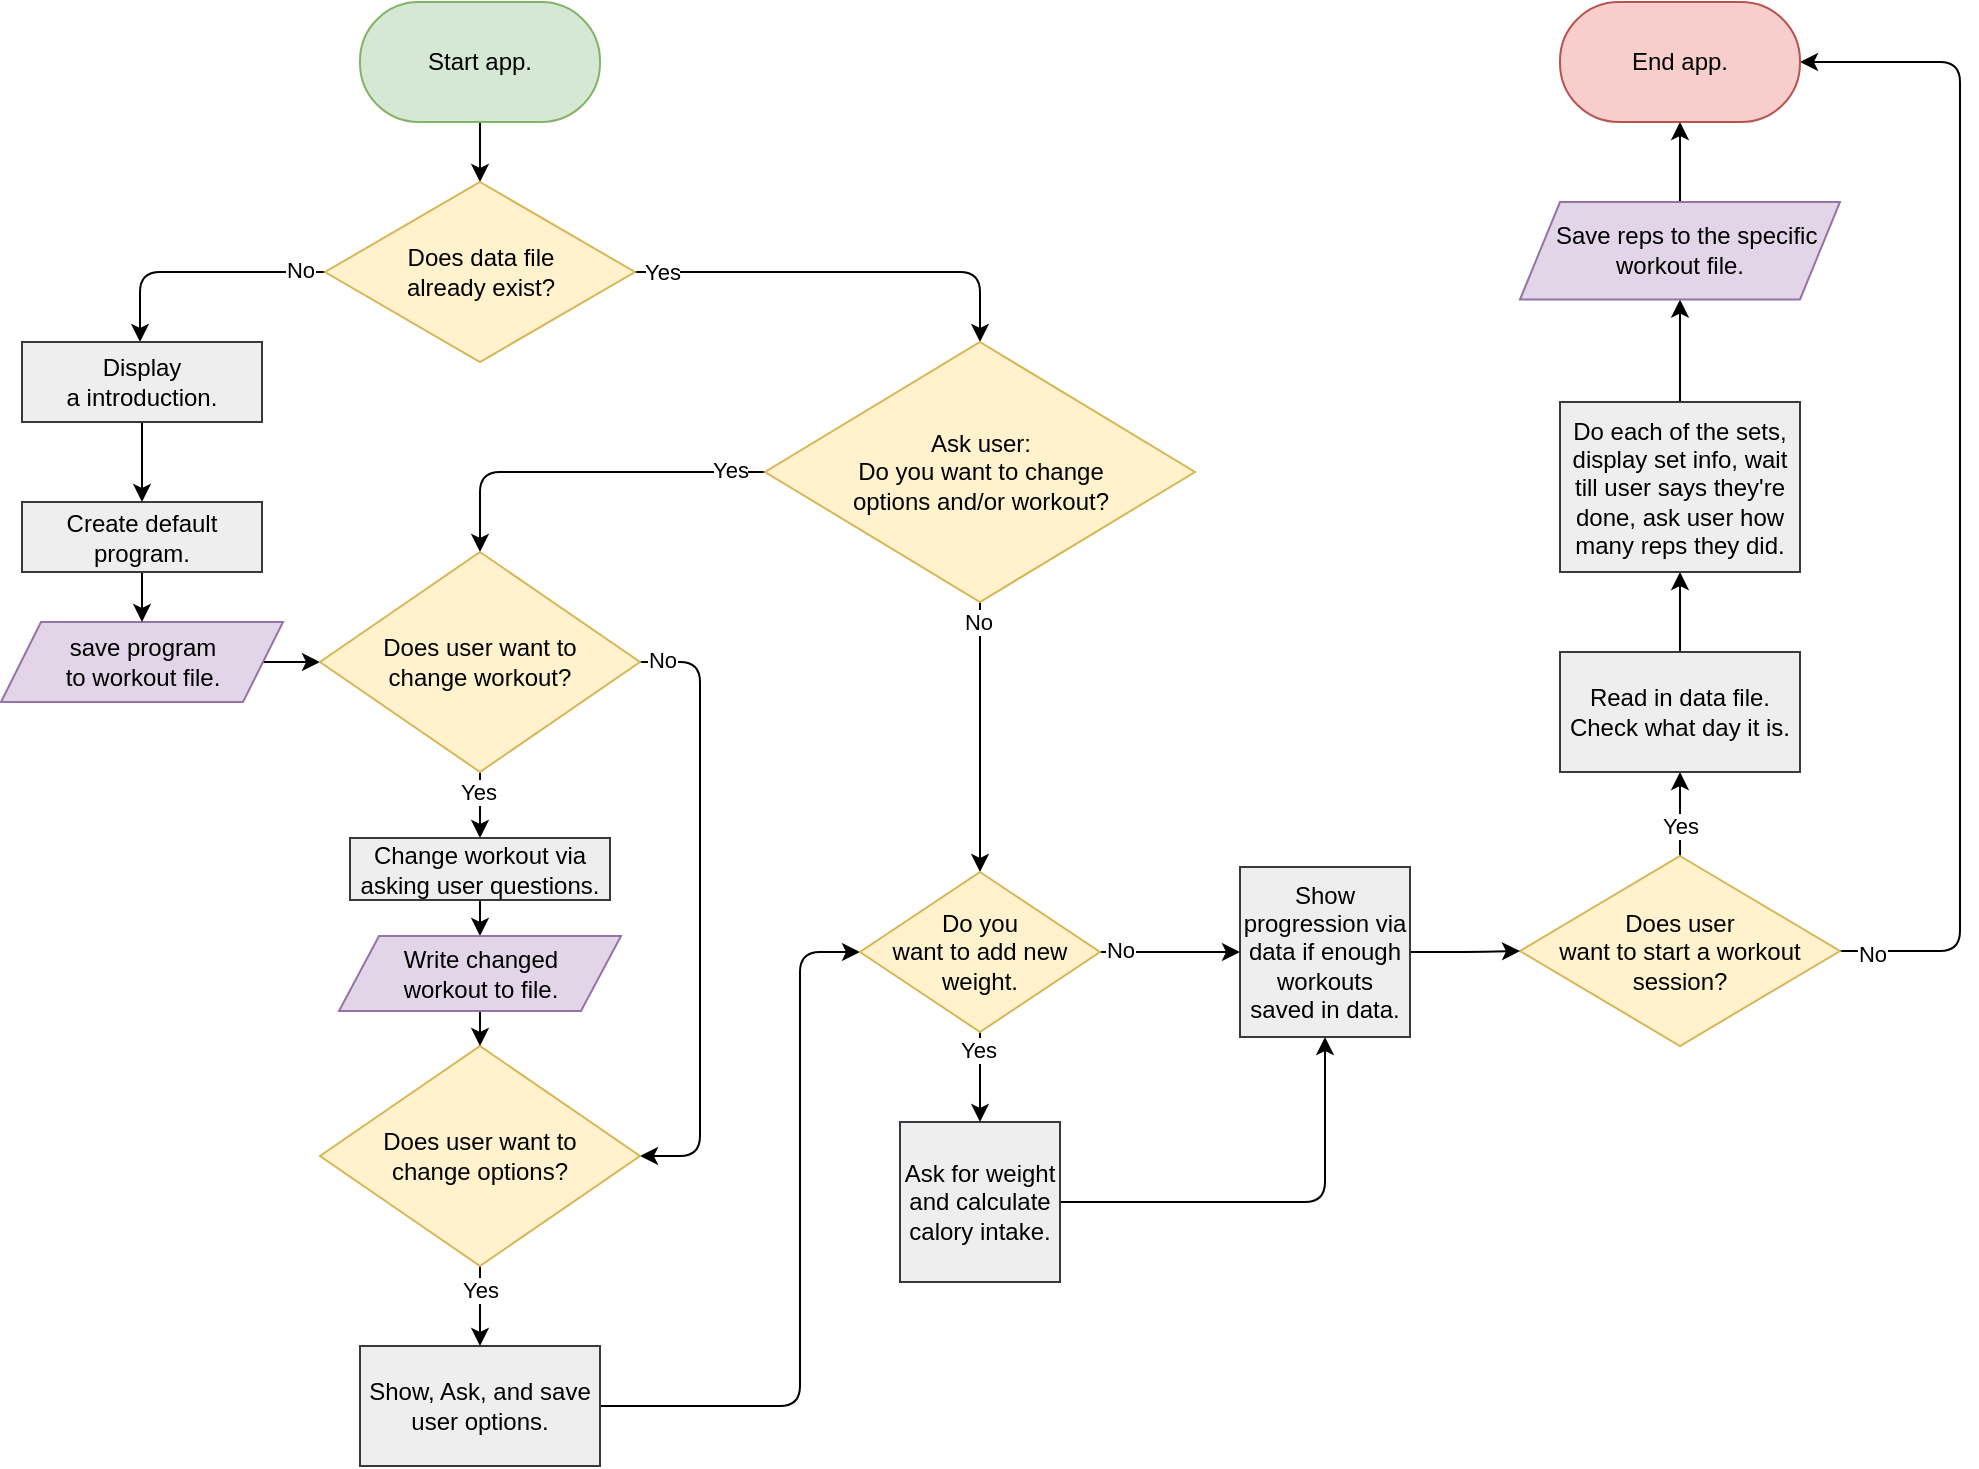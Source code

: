 <mxfile>
    <diagram id="Gj91PurLYx6kdeHO8avD" name="Page-1">
        <mxGraphModel dx="796" dy="762" grid="1" gridSize="10" guides="1" tooltips="1" connect="1" arrows="1" fold="1" page="1" pageScale="1" pageWidth="827" pageHeight="1169" background="#ffffff" math="0" shadow="0">
            <root>
                <mxCell id="0"/>
                <mxCell id="1" parent="0"/>
                <mxCell id="17" value="" style="edgeStyle=orthogonalEdgeStyle;html=1;" edge="1" parent="1" source="10" target="11">
                    <mxGeometry relative="1" as="geometry"/>
                </mxCell>
                <mxCell id="10" value="Start app." style="rounded=1;whiteSpace=wrap;html=1;arcSize=49;fillColor=#d5e8d4;strokeColor=#82b366;" vertex="1" parent="1">
                    <mxGeometry x="520" y="40" width="120" height="60" as="geometry"/>
                </mxCell>
                <mxCell id="13" value="" style="edgeStyle=orthogonalEdgeStyle;html=1;" edge="1" parent="1" source="11" target="12">
                    <mxGeometry relative="1" as="geometry">
                        <Array as="points">
                            <mxPoint x="410" y="175"/>
                        </Array>
                    </mxGeometry>
                </mxCell>
                <mxCell id="23" value="No" style="edgeLabel;html=1;align=center;verticalAlign=middle;resizable=0;points=[];" vertex="1" connectable="0" parent="13">
                    <mxGeometry x="-0.706" y="-3" relative="1" as="geometry">
                        <mxPoint x="6" y="2" as="offset"/>
                    </mxGeometry>
                </mxCell>
                <mxCell id="15" value="" style="edgeStyle=orthogonalEdgeStyle;html=1;" edge="1" parent="1" source="11" target="18">
                    <mxGeometry relative="1" as="geometry">
                        <mxPoint x="740" y="230" as="targetPoint"/>
                        <Array as="points">
                            <mxPoint x="830" y="175"/>
                        </Array>
                    </mxGeometry>
                </mxCell>
                <mxCell id="25" value="Yes" style="edgeLabel;html=1;align=center;verticalAlign=middle;resizable=0;points=[];" vertex="1" connectable="0" parent="15">
                    <mxGeometry x="-0.822" y="3" relative="1" as="geometry">
                        <mxPoint x="-5" y="3" as="offset"/>
                    </mxGeometry>
                </mxCell>
                <mxCell id="11" value="Does data file &lt;br&gt;already exist?" style="rhombus;whiteSpace=wrap;html=1;fillColor=#fff2cc;strokeColor=#d6b656;" vertex="1" parent="1">
                    <mxGeometry x="502.5" y="130" width="155" height="90" as="geometry"/>
                </mxCell>
                <mxCell id="27" value="" style="edgeStyle=orthogonalEdgeStyle;html=1;" edge="1" parent="1" source="12" target="101">
                    <mxGeometry relative="1" as="geometry">
                        <Array as="points"/>
                    </mxGeometry>
                </mxCell>
                <mxCell id="12" value="Display&lt;br&gt;a introduction." style="rounded=0;whiteSpace=wrap;html=1;fillColor=#eeeeee;strokeColor=#36393d;" vertex="1" parent="1">
                    <mxGeometry x="351" y="210" width="120" height="40" as="geometry"/>
                </mxCell>
                <mxCell id="28" style="edgeStyle=orthogonalEdgeStyle;html=1;" edge="1" parent="1" source="18" target="33">
                    <mxGeometry relative="1" as="geometry">
                        <mxPoint x="580" y="330" as="targetPoint"/>
                        <Array as="points">
                            <mxPoint x="580" y="275"/>
                        </Array>
                    </mxGeometry>
                </mxCell>
                <mxCell id="51" value="Yes" style="edgeLabel;html=1;align=center;verticalAlign=middle;resizable=0;points=[];" vertex="1" connectable="0" parent="28">
                    <mxGeometry x="-0.667" relative="1" as="geometry">
                        <mxPoint x="13" y="-1" as="offset"/>
                    </mxGeometry>
                </mxCell>
                <mxCell id="50" style="edgeStyle=orthogonalEdgeStyle;html=1;" edge="1" parent="1" source="18" target="59">
                    <mxGeometry relative="1" as="geometry">
                        <Array as="points"/>
                    </mxGeometry>
                </mxCell>
                <mxCell id="52" value="No" style="edgeLabel;html=1;align=center;verticalAlign=middle;resizable=0;points=[];" vertex="1" connectable="0" parent="50">
                    <mxGeometry x="-0.839" y="-1" relative="1" as="geometry">
                        <mxPoint y="-1" as="offset"/>
                    </mxGeometry>
                </mxCell>
                <mxCell id="18" value="Ask user:&lt;br&gt;Do you want to change&lt;br&gt;options and/or workout?" style="rhombus;whiteSpace=wrap;html=1;fillColor=#fff2cc;strokeColor=#d6b656;" vertex="1" parent="1">
                    <mxGeometry x="722.5" y="210" width="215" height="130" as="geometry"/>
                </mxCell>
                <mxCell id="64" style="edgeStyle=orthogonalEdgeStyle;html=1;entryX=0;entryY=0.5;entryDx=0;entryDy=0;" edge="1" parent="1" source="26" target="59">
                    <mxGeometry relative="1" as="geometry">
                        <Array as="points">
                            <mxPoint x="740" y="742"/>
                            <mxPoint x="740" y="515"/>
                        </Array>
                    </mxGeometry>
                </mxCell>
                <mxCell id="26" value="Show, Ask, and save user options." style="whiteSpace=wrap;html=1;rounded=0;fillColor=#eeeeee;strokeColor=#36393d;" vertex="1" parent="1">
                    <mxGeometry x="520" y="712" width="120" height="60" as="geometry"/>
                </mxCell>
                <mxCell id="34" value="" style="edgeStyle=orthogonalEdgeStyle;html=1;" edge="1" parent="1" source="94" target="33">
                    <mxGeometry relative="1" as="geometry"/>
                </mxCell>
                <mxCell id="36" style="edgeStyle=orthogonalEdgeStyle;html=1;" edge="1" parent="1" source="33" target="35">
                    <mxGeometry relative="1" as="geometry"/>
                </mxCell>
                <mxCell id="37" value="Yes" style="edgeLabel;html=1;align=center;verticalAlign=middle;resizable=0;points=[];" vertex="1" connectable="0" parent="36">
                    <mxGeometry x="-0.747" y="2" relative="1" as="geometry">
                        <mxPoint x="-3" y="6" as="offset"/>
                    </mxGeometry>
                </mxCell>
                <mxCell id="41" style="edgeStyle=orthogonalEdgeStyle;html=1;entryX=1;entryY=0.5;entryDx=0;entryDy=0;" edge="1" parent="1" source="33" target="39">
                    <mxGeometry relative="1" as="geometry">
                        <Array as="points">
                            <mxPoint x="690" y="370"/>
                            <mxPoint x="690" y="617"/>
                        </Array>
                    </mxGeometry>
                </mxCell>
                <mxCell id="43" value="No" style="edgeLabel;html=1;align=center;verticalAlign=middle;resizable=0;points=[];" vertex="1" connectable="0" parent="41">
                    <mxGeometry x="-0.804" relative="1" as="geometry">
                        <mxPoint x="-19" y="-1" as="offset"/>
                    </mxGeometry>
                </mxCell>
                <mxCell id="33" value="Does user want to&lt;br&gt;change workout?" style="rhombus;whiteSpace=wrap;html=1;rounded=0;fillColor=#fff2cc;strokeColor=#d6b656;" vertex="1" parent="1">
                    <mxGeometry x="500" y="315" width="160" height="110" as="geometry"/>
                </mxCell>
                <mxCell id="98" value="" style="edgeStyle=orthogonalEdgeStyle;html=1;" edge="1" parent="1" source="35" target="97">
                    <mxGeometry relative="1" as="geometry"/>
                </mxCell>
                <mxCell id="35" value="Change workout via asking user questions." style="rounded=0;whiteSpace=wrap;html=1;fillColor=#eeeeee;strokeColor=#36393d;" vertex="1" parent="1">
                    <mxGeometry x="515" y="458" width="130" height="31" as="geometry"/>
                </mxCell>
                <mxCell id="45" value="" style="edgeStyle=orthogonalEdgeStyle;html=1;" edge="1" parent="1" source="39" target="26">
                    <mxGeometry relative="1" as="geometry"/>
                </mxCell>
                <mxCell id="46" value="Yes" style="edgeLabel;html=1;align=center;verticalAlign=middle;resizable=0;points=[];" vertex="1" connectable="0" parent="45">
                    <mxGeometry x="-0.389" relative="1" as="geometry">
                        <mxPoint as="offset"/>
                    </mxGeometry>
                </mxCell>
                <mxCell id="39" value="Does user want to&lt;br&gt;change options?" style="rhombus;whiteSpace=wrap;html=1;rounded=0;fillColor=#fff2cc;strokeColor=#d6b656;" vertex="1" parent="1">
                    <mxGeometry x="500" y="562" width="160" height="110" as="geometry"/>
                </mxCell>
                <mxCell id="69" style="edgeStyle=orthogonalEdgeStyle;html=1;" edge="1" parent="1" source="55" target="77">
                    <mxGeometry relative="1" as="geometry">
                        <mxPoint x="940" y="640" as="targetPoint"/>
                    </mxGeometry>
                </mxCell>
                <mxCell id="55" value="Ask for weight and calculate calory intake." style="whiteSpace=wrap;html=1;aspect=fixed;fillColor=#eeeeee;strokeColor=#36393d;" vertex="1" parent="1">
                    <mxGeometry x="790" y="600" width="80" height="80" as="geometry"/>
                </mxCell>
                <mxCell id="61" style="edgeStyle=orthogonalEdgeStyle;html=1;" edge="1" parent="1" source="59" target="55">
                    <mxGeometry relative="1" as="geometry"/>
                </mxCell>
                <mxCell id="62" value="Yes" style="edgeLabel;html=1;align=center;verticalAlign=middle;resizable=0;points=[];" vertex="1" connectable="0" parent="61">
                    <mxGeometry x="-0.841" y="4" relative="1" as="geometry">
                        <mxPoint x="-5" y="5" as="offset"/>
                    </mxGeometry>
                </mxCell>
                <mxCell id="66" style="edgeStyle=orthogonalEdgeStyle;html=1;" edge="1" parent="1" source="59" target="77">
                    <mxGeometry relative="1" as="geometry">
                        <mxPoint x="1000" y="600" as="targetPoint"/>
                    </mxGeometry>
                </mxCell>
                <mxCell id="81" value="No" style="edgeLabel;html=1;align=center;verticalAlign=middle;resizable=0;points=[];" vertex="1" connectable="0" parent="66">
                    <mxGeometry x="-0.836" y="1" relative="1" as="geometry">
                        <mxPoint x="4" as="offset"/>
                    </mxGeometry>
                </mxCell>
                <mxCell id="59" value="Do you&lt;br&gt;want to add new weight." style="rhombus;whiteSpace=wrap;html=1;fillColor=#fff2cc;strokeColor=#d6b656;" vertex="1" parent="1">
                    <mxGeometry x="770" y="475" width="120" height="80" as="geometry"/>
                </mxCell>
                <mxCell id="73" value="" style="edgeStyle=orthogonalEdgeStyle;html=1;" edge="1" parent="1" source="70" target="87">
                    <mxGeometry relative="1" as="geometry">
                        <mxPoint x="1000" y="785" as="targetPoint"/>
                    </mxGeometry>
                </mxCell>
                <mxCell id="76" value="Yes" style="edgeLabel;html=1;align=center;verticalAlign=middle;resizable=0;points=[];" vertex="1" connectable="0" parent="73">
                    <mxGeometry x="-0.751" y="1" relative="1" as="geometry">
                        <mxPoint x="1" y="-10" as="offset"/>
                    </mxGeometry>
                </mxCell>
                <mxCell id="85" style="edgeStyle=orthogonalEdgeStyle;html=1;entryX=1;entryY=0.5;entryDx=0;entryDy=0;" edge="1" parent="1" source="70" target="75">
                    <mxGeometry relative="1" as="geometry">
                        <Array as="points">
                            <mxPoint x="1320" y="515"/>
                            <mxPoint x="1320" y="70"/>
                        </Array>
                    </mxGeometry>
                </mxCell>
                <mxCell id="86" value="No" style="edgeLabel;html=1;align=center;verticalAlign=middle;resizable=0;points=[];" vertex="1" connectable="0" parent="85">
                    <mxGeometry x="-0.946" y="-3" relative="1" as="geometry">
                        <mxPoint y="-2" as="offset"/>
                    </mxGeometry>
                </mxCell>
                <mxCell id="70" value="Does user&lt;br&gt;want to start a workout session?" style="rhombus;whiteSpace=wrap;html=1;fillColor=#fff2cc;strokeColor=#d6b656;" vertex="1" parent="1">
                    <mxGeometry x="1100" y="467" width="160" height="95" as="geometry"/>
                </mxCell>
                <mxCell id="75" value="End app." style="rounded=1;whiteSpace=wrap;html=1;arcSize=49;fillColor=#f8cecc;strokeColor=#b85450;" vertex="1" parent="1">
                    <mxGeometry x="1120" y="40" width="120" height="60" as="geometry"/>
                </mxCell>
                <mxCell id="80" value="" style="edgeStyle=orthogonalEdgeStyle;html=1;" edge="1" parent="1" source="77" target="70">
                    <mxGeometry relative="1" as="geometry"/>
                </mxCell>
                <mxCell id="77" value="Show progression via data if enough workouts saved in data." style="whiteSpace=wrap;html=1;aspect=fixed;fillColor=#eeeeee;strokeColor=#36393d;" vertex="1" parent="1">
                    <mxGeometry x="960" y="472.5" width="85" height="85" as="geometry"/>
                </mxCell>
                <mxCell id="90" value="" style="edgeStyle=orthogonalEdgeStyle;html=1;" edge="1" parent="1" source="87" target="89">
                    <mxGeometry relative="1" as="geometry"/>
                </mxCell>
                <mxCell id="87" value="Read in data file.&lt;br&gt;Check what day it is." style="rounded=0;whiteSpace=wrap;html=1;fillColor=#eeeeee;strokeColor=#36393d;" vertex="1" parent="1">
                    <mxGeometry x="1120" y="365" width="120" height="60" as="geometry"/>
                </mxCell>
                <mxCell id="92" style="edgeStyle=orthogonalEdgeStyle;html=1;" edge="1" parent="1" source="89" target="103">
                    <mxGeometry relative="1" as="geometry">
                        <mxPoint x="1181" y="190" as="targetPoint"/>
                    </mxGeometry>
                </mxCell>
                <mxCell id="89" value="Do each of the sets, display set info, wait till user says they're done, ask user how many reps they did." style="whiteSpace=wrap;html=1;rounded=0;fillColor=#eeeeee;strokeColor=#36393d;" vertex="1" parent="1">
                    <mxGeometry x="1120" y="240" width="120" height="85" as="geometry"/>
                </mxCell>
                <mxCell id="93" style="edgeStyle=orthogonalEdgeStyle;html=1;" edge="1" parent="1" source="103" target="75">
                    <mxGeometry relative="1" as="geometry">
                        <mxPoint x="1181" y="130" as="sourcePoint"/>
                    </mxGeometry>
                </mxCell>
                <mxCell id="94" value="save program&lt;br&gt;to workout file." style="shape=parallelogram;perimeter=parallelogramPerimeter;whiteSpace=wrap;html=1;fixedSize=1;fillColor=#e1d5e7;strokeColor=#9673a6;" vertex="1" parent="1">
                    <mxGeometry x="340.5" y="350" width="141" height="40" as="geometry"/>
                </mxCell>
                <mxCell id="99" value="" style="edgeStyle=orthogonalEdgeStyle;html=1;" edge="1" parent="1" source="97" target="39">
                    <mxGeometry relative="1" as="geometry"/>
                </mxCell>
                <mxCell id="97" value="Write changed &lt;br&gt;workout to file." style="shape=parallelogram;perimeter=parallelogramPerimeter;whiteSpace=wrap;html=1;fixedSize=1;fillColor=#e1d5e7;strokeColor=#9673a6;" vertex="1" parent="1">
                    <mxGeometry x="509.5" y="507" width="141" height="37.5" as="geometry"/>
                </mxCell>
                <mxCell id="102" value="" style="edgeStyle=orthogonalEdgeStyle;html=1;" edge="1" parent="1" source="101" target="94">
                    <mxGeometry relative="1" as="geometry"/>
                </mxCell>
                <mxCell id="101" value="Create default program." style="rounded=0;whiteSpace=wrap;html=1;fillColor=#eeeeee;strokeColor=#36393d;" vertex="1" parent="1">
                    <mxGeometry x="351" y="290" width="120" height="35" as="geometry"/>
                </mxCell>
                <mxCell id="103" value="&amp;nbsp; Save reps to the specific workout file." style="shape=parallelogram;perimeter=parallelogramPerimeter;whiteSpace=wrap;html=1;fixedSize=1;fillColor=#e1d5e7;strokeColor=#9673a6;" vertex="1" parent="1">
                    <mxGeometry x="1100" y="140" width="160" height="48.75" as="geometry"/>
                </mxCell>
            </root>
        </mxGraphModel>
    </diagram>
</mxfile>